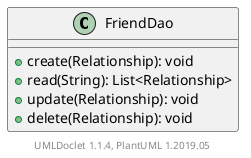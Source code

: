 @startuml

    class FriendDao [[FriendDao.html]] {
        +create(Relationship): void
        +read(String): List<Relationship>
        +update(Relationship): void
        +delete(Relationship): void
    }


    center footer UMLDoclet 1.1.4, PlantUML 1.2019.05
@enduml
